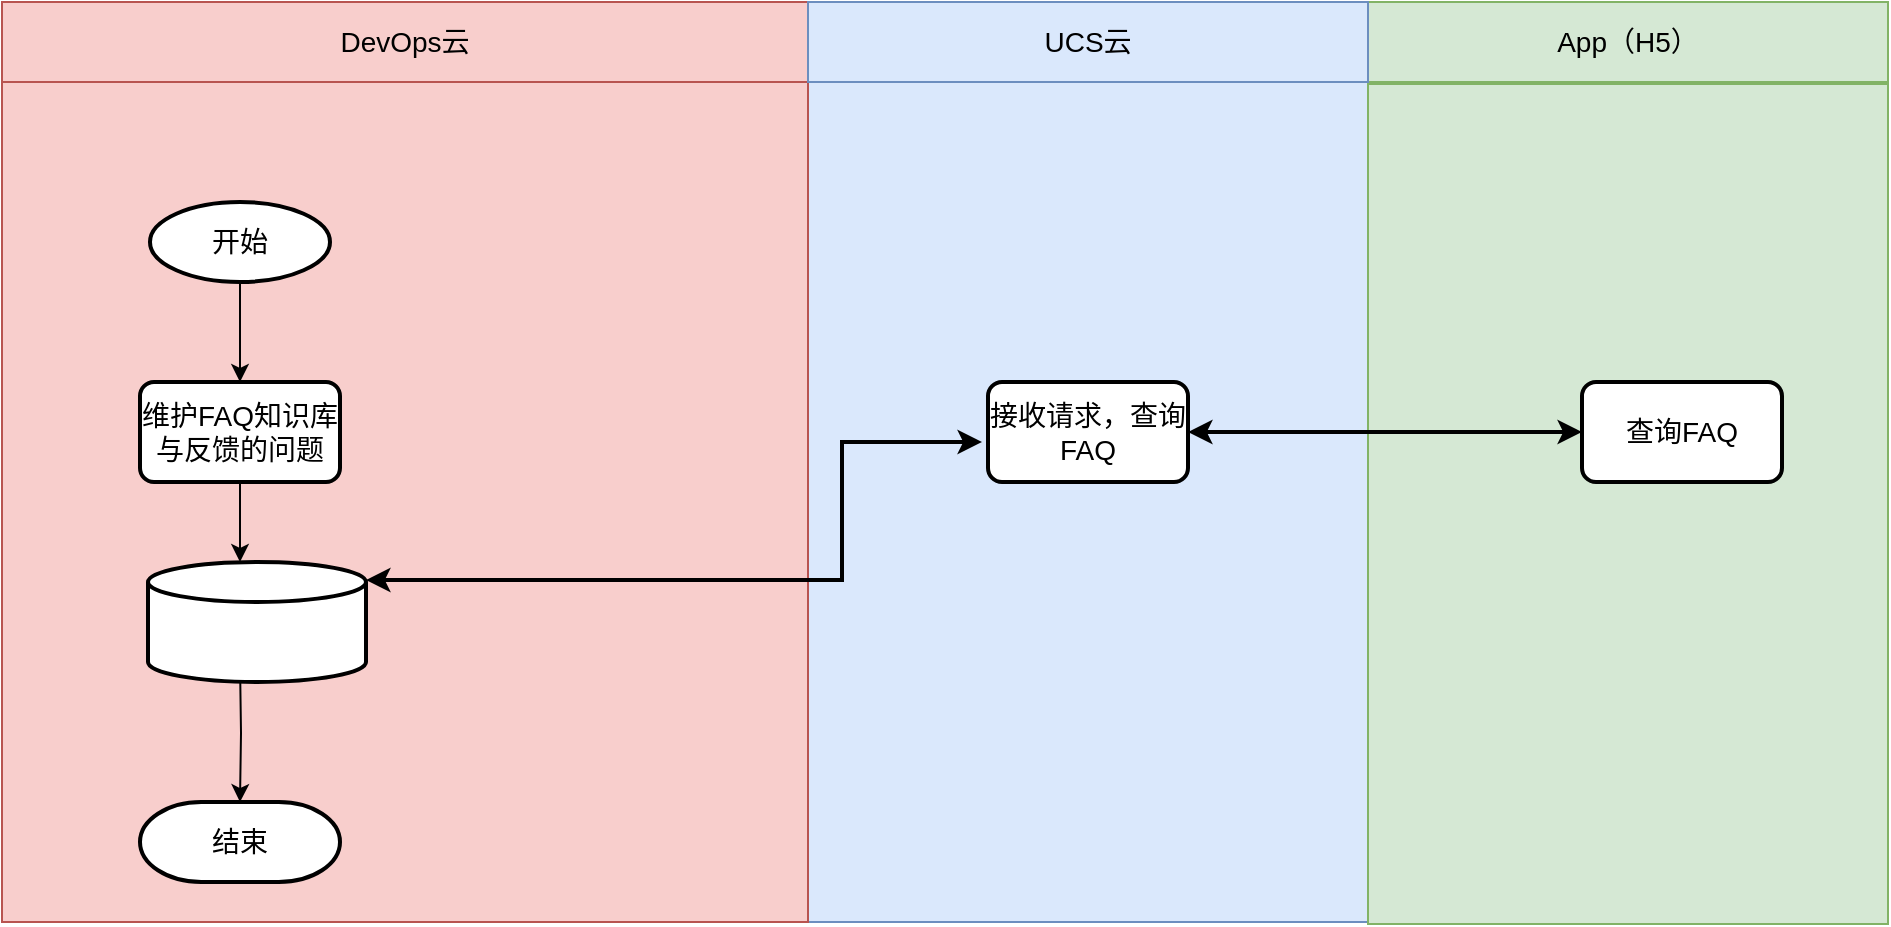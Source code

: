 <mxfile version="24.3.0" type="github">
  <diagram name="第 1 页" id="wCAXER8XMt7L9X_sIx5C">
    <mxGraphModel dx="1602" dy="1006" grid="1" gridSize="10" guides="1" tooltips="1" connect="1" arrows="1" fold="1" page="1" pageScale="1" pageWidth="827" pageHeight="1169" math="0" shadow="0">
      <root>
        <mxCell id="0" />
        <mxCell id="1" parent="0" />
        <mxCell id="H70Ub8duzeOr0FnNnSRm-25" value="" style="rounded=0;whiteSpace=wrap;html=1;fillColor=#dae8fc;strokeColor=#6c8ebf;fontSize=14;" parent="1" vertex="1">
          <mxGeometry x="503" y="80" width="280" height="420" as="geometry" />
        </mxCell>
        <mxCell id="H70Ub8duzeOr0FnNnSRm-1" value="" style="rounded=0;whiteSpace=wrap;html=1;fillColor=#d5e8d4;strokeColor=#82b366;fontSize=14;" parent="1" vertex="1">
          <mxGeometry x="783" y="81" width="260" height="420" as="geometry" />
        </mxCell>
        <mxCell id="H70Ub8duzeOr0FnNnSRm-2" value="" style="rounded=0;whiteSpace=wrap;html=1;fillColor=#f8cecc;strokeColor=#b85450;fontSize=14;" parent="1" vertex="1">
          <mxGeometry x="100" y="80" width="403" height="420" as="geometry" />
        </mxCell>
        <mxCell id="H70Ub8duzeOr0FnNnSRm-3" value="DevOps云" style="rounded=0;whiteSpace=wrap;html=1;fillColor=#f8cecc;strokeColor=#b85450;fontSize=14;" parent="1" vertex="1">
          <mxGeometry x="100" y="40" width="403" height="40" as="geometry" />
        </mxCell>
        <mxCell id="H70Ub8duzeOr0FnNnSRm-4" style="edgeStyle=orthogonalEdgeStyle;rounded=0;orthogonalLoop=1;jettySize=auto;html=1;exitX=0.5;exitY=1;exitDx=0;exitDy=0;exitPerimeter=0;entryX=0.5;entryY=0;entryDx=0;entryDy=0;fontSize=14;" parent="1" source="H70Ub8duzeOr0FnNnSRm-5" target="H70Ub8duzeOr0FnNnSRm-7" edge="1">
          <mxGeometry relative="1" as="geometry" />
        </mxCell>
        <mxCell id="H70Ub8duzeOr0FnNnSRm-5" value="开始" style="strokeWidth=2;html=1;shape=mxgraph.flowchart.start_1;whiteSpace=wrap;fontSize=14;" parent="1" vertex="1">
          <mxGeometry x="174" y="140" width="90" height="40" as="geometry" />
        </mxCell>
        <mxCell id="H70Ub8duzeOr0FnNnSRm-6" value="App（H5）" style="rounded=0;whiteSpace=wrap;html=1;fillColor=#d5e8d4;strokeColor=#82b366;fontSize=14;" parent="1" vertex="1">
          <mxGeometry x="783" y="40" width="260" height="40" as="geometry" />
        </mxCell>
        <mxCell id="H70Ub8duzeOr0FnNnSRm-7" value="维护FAQ知识库与反馈的问题" style="rounded=1;whiteSpace=wrap;html=1;absoluteArcSize=1;arcSize=14;strokeWidth=2;fontSize=14;" parent="1" vertex="1">
          <mxGeometry x="169" y="230" width="100" height="50" as="geometry" />
        </mxCell>
        <mxCell id="H70Ub8duzeOr0FnNnSRm-8" style="edgeStyle=orthogonalEdgeStyle;rounded=0;orthogonalLoop=1;jettySize=auto;html=1;exitX=0.5;exitY=1;exitDx=0;exitDy=0;entryX=0.5;entryY=0;entryDx=0;entryDy=0;entryPerimeter=0;fontSize=14;" parent="1" source="H70Ub8duzeOr0FnNnSRm-7" edge="1">
          <mxGeometry relative="1" as="geometry">
            <mxPoint x="219" y="320" as="targetPoint" />
          </mxGeometry>
        </mxCell>
        <mxCell id="H70Ub8duzeOr0FnNnSRm-9" style="edgeStyle=orthogonalEdgeStyle;rounded=0;orthogonalLoop=1;jettySize=auto;html=1;exitX=0;exitY=0.5;exitDx=0;exitDy=0;entryX=1;entryY=0.5;entryDx=0;entryDy=0;startArrow=classic;startFill=1;fontSize=14;strokeWidth=2;" parent="1" source="H70Ub8duzeOr0FnNnSRm-10" target="H70Ub8duzeOr0FnNnSRm-13" edge="1">
          <mxGeometry relative="1" as="geometry" />
        </mxCell>
        <mxCell id="H70Ub8duzeOr0FnNnSRm-10" value="查询FAQ" style="rounded=1;whiteSpace=wrap;html=1;absoluteArcSize=1;arcSize=14;strokeWidth=2;fontSize=14;" parent="1" vertex="1">
          <mxGeometry x="890" y="230" width="100" height="50" as="geometry" />
        </mxCell>
        <mxCell id="H70Ub8duzeOr0FnNnSRm-11" value="结束" style="strokeWidth=2;html=1;shape=mxgraph.flowchart.terminator;whiteSpace=wrap;fontSize=14;" parent="1" vertex="1">
          <mxGeometry x="169" y="440" width="100" height="40" as="geometry" />
        </mxCell>
        <mxCell id="H70Ub8duzeOr0FnNnSRm-12" style="edgeStyle=orthogonalEdgeStyle;rounded=0;orthogonalLoop=1;jettySize=auto;html=1;exitX=0.5;exitY=1;exitDx=0;exitDy=0;exitPerimeter=0;entryX=0.5;entryY=0;entryDx=0;entryDy=0;entryPerimeter=0;fontSize=14;" parent="1" target="H70Ub8duzeOr0FnNnSRm-11" edge="1">
          <mxGeometry relative="1" as="geometry">
            <mxPoint x="219" y="370" as="sourcePoint" />
          </mxGeometry>
        </mxCell>
        <mxCell id="H70Ub8duzeOr0FnNnSRm-13" value="接收请求，查询FAQ" style="rounded=1;whiteSpace=wrap;html=1;absoluteArcSize=1;arcSize=14;strokeWidth=2;fontSize=14;" parent="1" vertex="1">
          <mxGeometry x="593" y="230" width="100" height="50" as="geometry" />
        </mxCell>
        <mxCell id="H70Ub8duzeOr0FnNnSRm-16" value="" style="strokeWidth=2;html=1;shape=mxgraph.flowchart.database;whiteSpace=wrap;fontSize=14;" parent="1" vertex="1">
          <mxGeometry x="173" y="320" width="109" height="60" as="geometry" />
        </mxCell>
        <mxCell id="H70Ub8duzeOr0FnNnSRm-24" value="UCS云" style="rounded=0;whiteSpace=wrap;html=1;fillColor=#dae8fc;strokeColor=#6c8ebf;fontSize=14;" parent="1" vertex="1">
          <mxGeometry x="503" y="40" width="280" height="40" as="geometry" />
        </mxCell>
        <mxCell id="H70Ub8duzeOr0FnNnSRm-28" value="" style="endArrow=classic;startArrow=classic;html=1;rounded=0;exitX=1;exitY=0.15;exitDx=0;exitDy=0;exitPerimeter=0;edgeStyle=orthogonalEdgeStyle;strokeWidth=2;" parent="1" source="H70Ub8duzeOr0FnNnSRm-16" edge="1">
          <mxGeometry width="50" height="50" relative="1" as="geometry">
            <mxPoint x="540" y="310" as="sourcePoint" />
            <mxPoint x="590" y="260" as="targetPoint" />
            <Array as="points">
              <mxPoint x="520" y="329" />
              <mxPoint x="520" y="260" />
            </Array>
          </mxGeometry>
        </mxCell>
      </root>
    </mxGraphModel>
  </diagram>
</mxfile>

